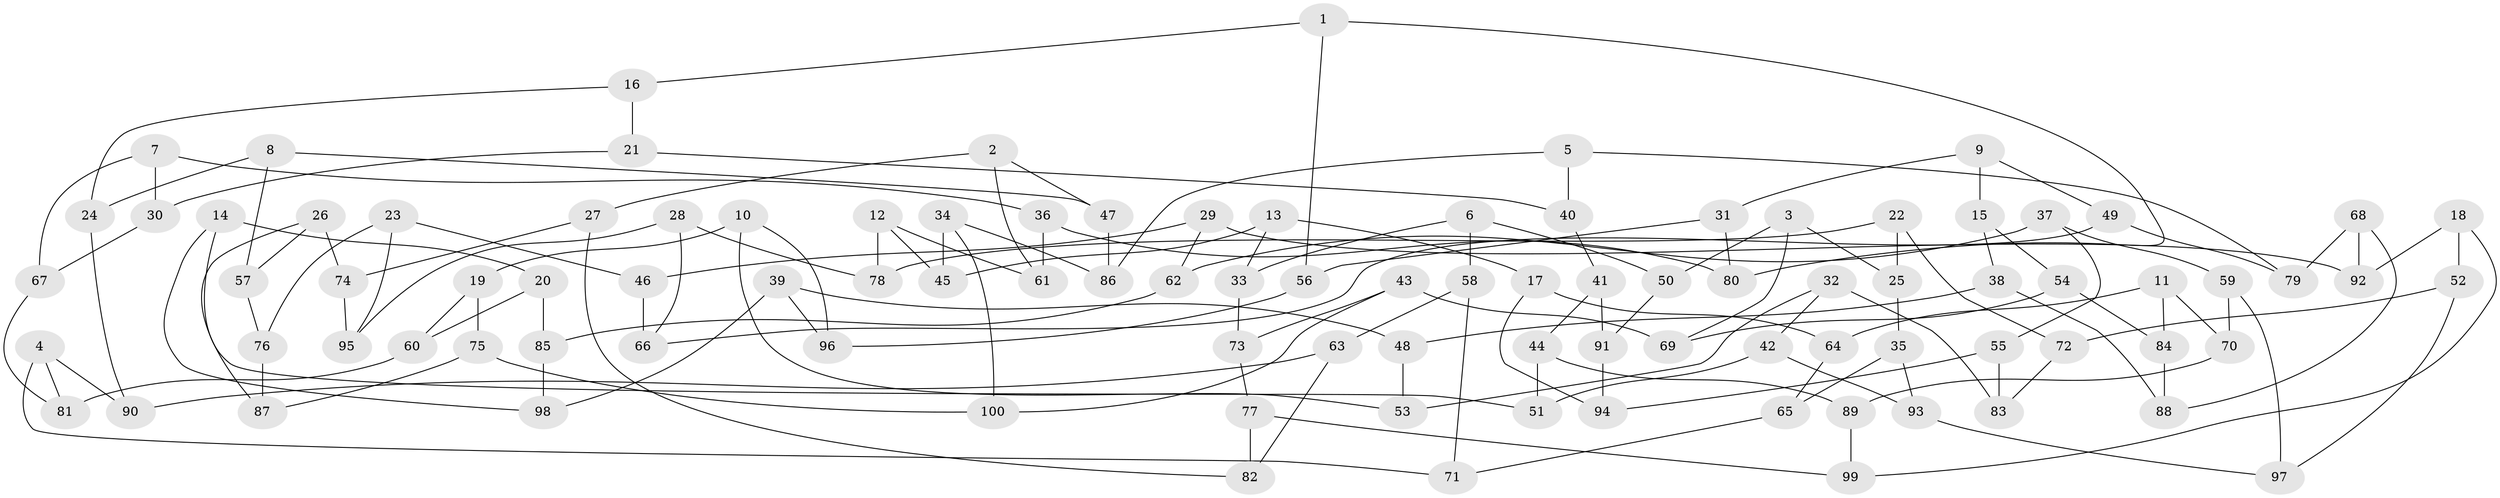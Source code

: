// Generated by graph-tools (version 1.1) at 2025/11/02/21/25 10:11:15]
// undirected, 100 vertices, 150 edges
graph export_dot {
graph [start="1"]
  node [color=gray90,style=filled];
  1;
  2;
  3;
  4;
  5;
  6;
  7;
  8;
  9;
  10;
  11;
  12;
  13;
  14;
  15;
  16;
  17;
  18;
  19;
  20;
  21;
  22;
  23;
  24;
  25;
  26;
  27;
  28;
  29;
  30;
  31;
  32;
  33;
  34;
  35;
  36;
  37;
  38;
  39;
  40;
  41;
  42;
  43;
  44;
  45;
  46;
  47;
  48;
  49;
  50;
  51;
  52;
  53;
  54;
  55;
  56;
  57;
  58;
  59;
  60;
  61;
  62;
  63;
  64;
  65;
  66;
  67;
  68;
  69;
  70;
  71;
  72;
  73;
  74;
  75;
  76;
  77;
  78;
  79;
  80;
  81;
  82;
  83;
  84;
  85;
  86;
  87;
  88;
  89;
  90;
  91;
  92;
  93;
  94;
  95;
  96;
  97;
  98;
  99;
  100;
  1 -- 80;
  1 -- 56;
  1 -- 16;
  2 -- 27;
  2 -- 47;
  2 -- 61;
  3 -- 50;
  3 -- 69;
  3 -- 25;
  4 -- 81;
  4 -- 90;
  4 -- 71;
  5 -- 40;
  5 -- 86;
  5 -- 79;
  6 -- 50;
  6 -- 33;
  6 -- 58;
  7 -- 36;
  7 -- 67;
  7 -- 30;
  8 -- 57;
  8 -- 24;
  8 -- 47;
  9 -- 31;
  9 -- 49;
  9 -- 15;
  10 -- 96;
  10 -- 53;
  10 -- 19;
  11 -- 70;
  11 -- 64;
  11 -- 84;
  12 -- 78;
  12 -- 45;
  12 -- 61;
  13 -- 17;
  13 -- 45;
  13 -- 33;
  14 -- 98;
  14 -- 20;
  14 -- 51;
  15 -- 38;
  15 -- 54;
  16 -- 24;
  16 -- 21;
  17 -- 64;
  17 -- 94;
  18 -- 99;
  18 -- 52;
  18 -- 92;
  19 -- 75;
  19 -- 60;
  20 -- 60;
  20 -- 85;
  21 -- 30;
  21 -- 40;
  22 -- 25;
  22 -- 72;
  22 -- 78;
  23 -- 46;
  23 -- 76;
  23 -- 95;
  24 -- 90;
  25 -- 35;
  26 -- 87;
  26 -- 57;
  26 -- 74;
  27 -- 74;
  27 -- 82;
  28 -- 78;
  28 -- 66;
  28 -- 95;
  29 -- 46;
  29 -- 92;
  29 -- 62;
  30 -- 67;
  31 -- 80;
  31 -- 56;
  32 -- 83;
  32 -- 42;
  32 -- 53;
  33 -- 73;
  34 -- 100;
  34 -- 86;
  34 -- 45;
  35 -- 93;
  35 -- 65;
  36 -- 61;
  36 -- 80;
  37 -- 62;
  37 -- 55;
  37 -- 59;
  38 -- 48;
  38 -- 88;
  39 -- 98;
  39 -- 48;
  39 -- 96;
  40 -- 41;
  41 -- 44;
  41 -- 91;
  42 -- 51;
  42 -- 93;
  43 -- 100;
  43 -- 73;
  43 -- 69;
  44 -- 51;
  44 -- 89;
  46 -- 66;
  47 -- 86;
  48 -- 53;
  49 -- 79;
  49 -- 66;
  50 -- 91;
  52 -- 97;
  52 -- 72;
  54 -- 84;
  54 -- 69;
  55 -- 94;
  55 -- 83;
  56 -- 96;
  57 -- 76;
  58 -- 71;
  58 -- 63;
  59 -- 97;
  59 -- 70;
  60 -- 81;
  62 -- 85;
  63 -- 82;
  63 -- 90;
  64 -- 65;
  65 -- 71;
  67 -- 81;
  68 -- 79;
  68 -- 92;
  68 -- 88;
  70 -- 89;
  72 -- 83;
  73 -- 77;
  74 -- 95;
  75 -- 87;
  75 -- 100;
  76 -- 87;
  77 -- 82;
  77 -- 99;
  84 -- 88;
  85 -- 98;
  89 -- 99;
  91 -- 94;
  93 -- 97;
}
